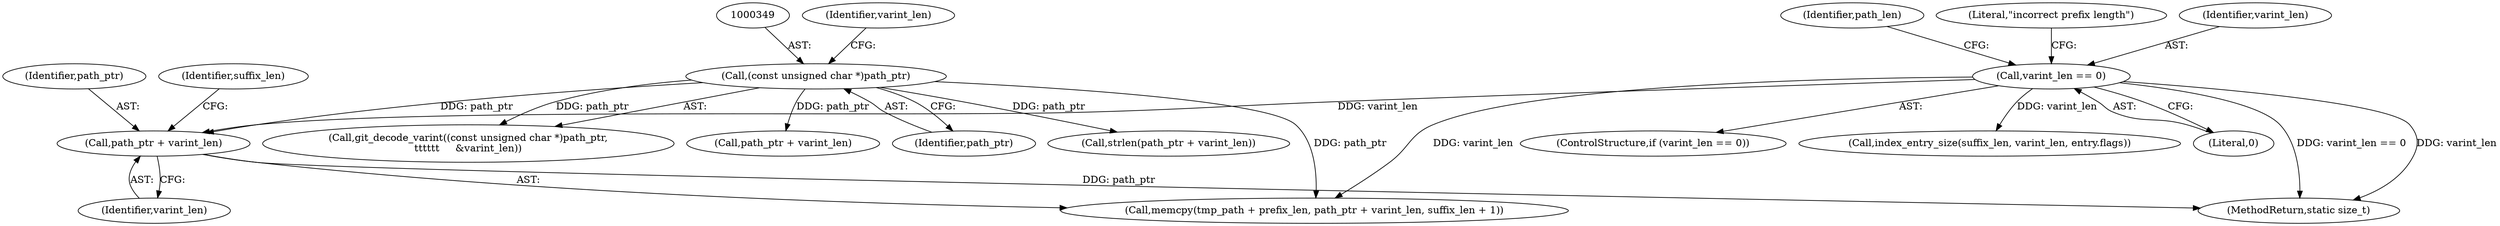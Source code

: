 digraph "0_libgit2_58a6fe94cb851f71214dbefac3f9bffee437d6fe_0@pointer" {
"1000403" [label="(Call,path_ptr + varint_len)"];
"1000348" [label="(Call,(const unsigned char *)path_ptr)"];
"1000373" [label="(Call,varint_len == 0)"];
"1000407" [label="(Identifier,suffix_len)"];
"1000404" [label="(Identifier,path_ptr)"];
"1000405" [label="(Identifier,varint_len)"];
"1000373" [label="(Call,varint_len == 0)"];
"1000347" [label="(Call,git_decode_varint((const unsigned char *)path_ptr,\n\t\t\t\t\t\t     &varint_len))"];
"1000352" [label="(Identifier,varint_len)"];
"1000368" [label="(Call,path_ptr + varint_len)"];
"1000447" [label="(MethodReturn,static size_t)"];
"1000348" [label="(Call,(const unsigned char *)path_ptr)"];
"1000350" [label="(Identifier,path_ptr)"];
"1000399" [label="(Call,memcpy(tmp_path + prefix_len, path_ptr + varint_len, suffix_len + 1))"];
"1000367" [label="(Call,strlen(path_ptr + varint_len))"];
"1000372" [label="(ControlStructure,if (varint_len == 0))"];
"1000381" [label="(Identifier,path_len)"];
"1000403" [label="(Call,path_ptr + varint_len)"];
"1000411" [label="(Call,index_entry_size(suffix_len, varint_len, entry.flags))"];
"1000375" [label="(Literal,0)"];
"1000378" [label="(Literal,\"incorrect prefix length\")"];
"1000374" [label="(Identifier,varint_len)"];
"1000403" -> "1000399"  [label="AST: "];
"1000403" -> "1000405"  [label="CFG: "];
"1000404" -> "1000403"  [label="AST: "];
"1000405" -> "1000403"  [label="AST: "];
"1000407" -> "1000403"  [label="CFG: "];
"1000403" -> "1000447"  [label="DDG: path_ptr"];
"1000348" -> "1000403"  [label="DDG: path_ptr"];
"1000373" -> "1000403"  [label="DDG: varint_len"];
"1000348" -> "1000347"  [label="AST: "];
"1000348" -> "1000350"  [label="CFG: "];
"1000349" -> "1000348"  [label="AST: "];
"1000350" -> "1000348"  [label="AST: "];
"1000352" -> "1000348"  [label="CFG: "];
"1000348" -> "1000347"  [label="DDG: path_ptr"];
"1000348" -> "1000367"  [label="DDG: path_ptr"];
"1000348" -> "1000368"  [label="DDG: path_ptr"];
"1000348" -> "1000399"  [label="DDG: path_ptr"];
"1000373" -> "1000372"  [label="AST: "];
"1000373" -> "1000375"  [label="CFG: "];
"1000374" -> "1000373"  [label="AST: "];
"1000375" -> "1000373"  [label="AST: "];
"1000378" -> "1000373"  [label="CFG: "];
"1000381" -> "1000373"  [label="CFG: "];
"1000373" -> "1000447"  [label="DDG: varint_len == 0"];
"1000373" -> "1000447"  [label="DDG: varint_len"];
"1000373" -> "1000399"  [label="DDG: varint_len"];
"1000373" -> "1000411"  [label="DDG: varint_len"];
}
